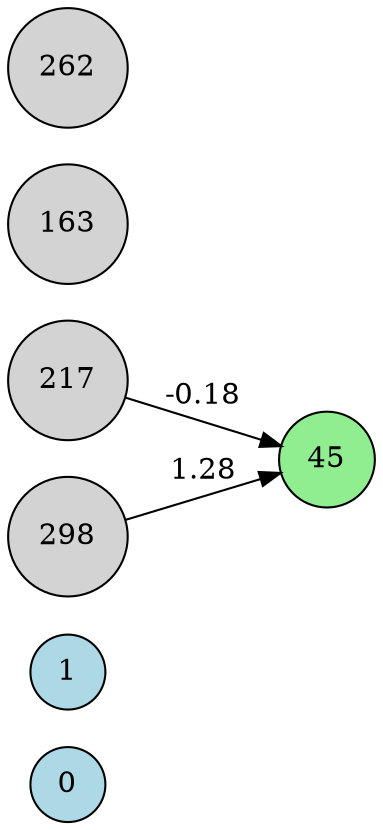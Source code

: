 digraph neat {
  rankdir=LR;
  node [shape=circle];
  node0 [label="0", style=filled, fillcolor=lightblue];
  node1 [label="1", style=filled, fillcolor=lightblue];
  node45 [label="45", style=filled, fillcolor=lightgreen];
  node163 [label="163", style=filled, fillcolor=lightgray];
  node217 [label="217", style=filled, fillcolor=lightgray];
  node262 [label="262", style=filled, fillcolor=lightgray];
  node298 [label="298", style=filled, fillcolor=lightgray];
  node217 -> node45 [label="-0.18"];
  node298 -> node45 [label="1.28"];
}
